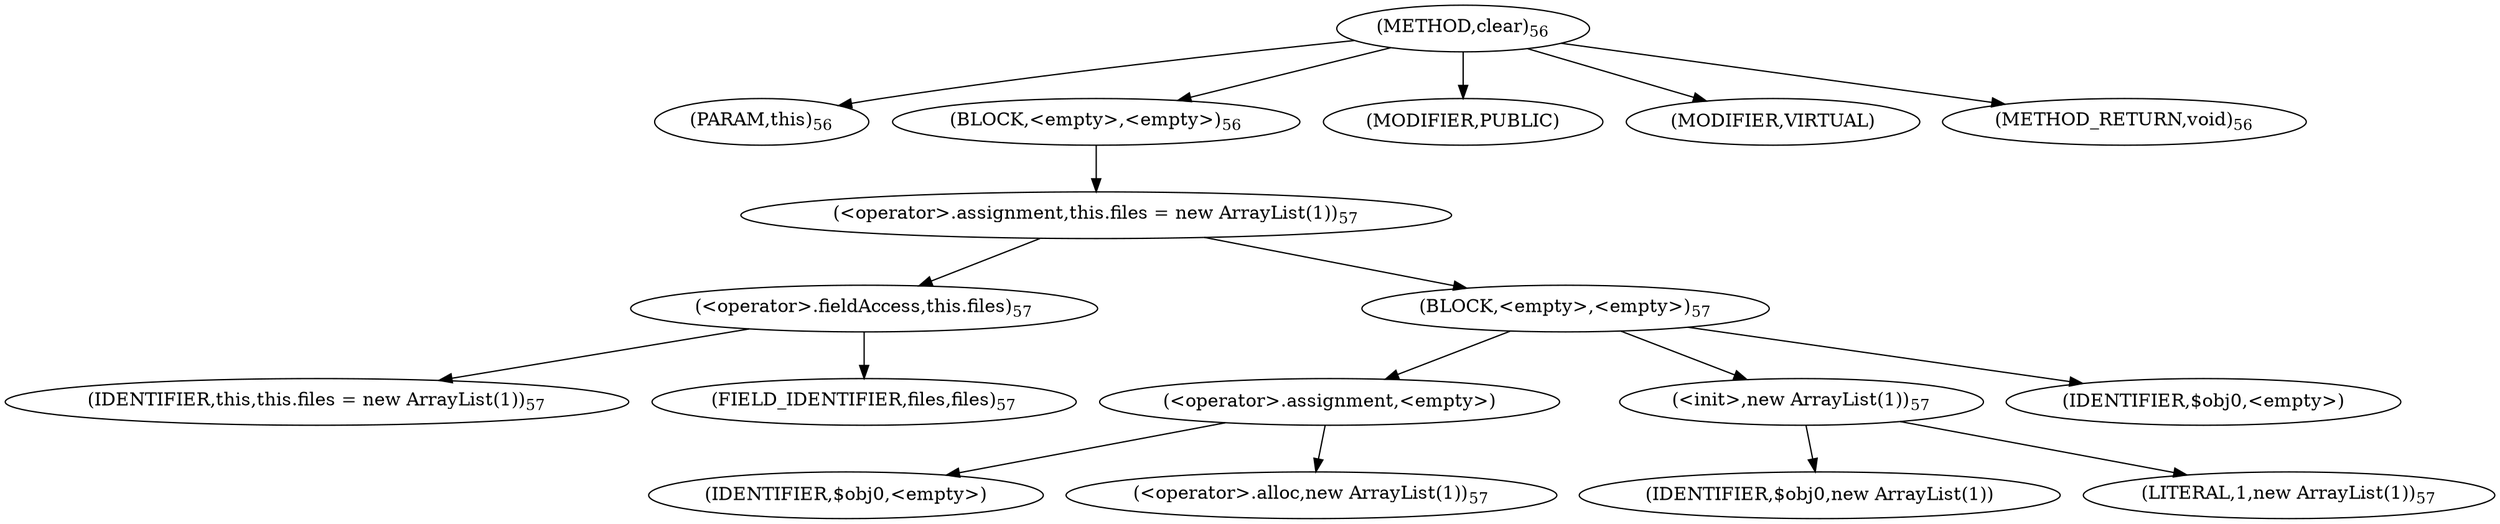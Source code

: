 digraph "clear" {  
"34" [label = <(METHOD,clear)<SUB>56</SUB>> ]
"35" [label = <(PARAM,this)<SUB>56</SUB>> ]
"36" [label = <(BLOCK,&lt;empty&gt;,&lt;empty&gt;)<SUB>56</SUB>> ]
"37" [label = <(&lt;operator&gt;.assignment,this.files = new ArrayList(1))<SUB>57</SUB>> ]
"38" [label = <(&lt;operator&gt;.fieldAccess,this.files)<SUB>57</SUB>> ]
"39" [label = <(IDENTIFIER,this,this.files = new ArrayList(1))<SUB>57</SUB>> ]
"40" [label = <(FIELD_IDENTIFIER,files,files)<SUB>57</SUB>> ]
"41" [label = <(BLOCK,&lt;empty&gt;,&lt;empty&gt;)<SUB>57</SUB>> ]
"42" [label = <(&lt;operator&gt;.assignment,&lt;empty&gt;)> ]
"43" [label = <(IDENTIFIER,$obj0,&lt;empty&gt;)> ]
"44" [label = <(&lt;operator&gt;.alloc,new ArrayList(1))<SUB>57</SUB>> ]
"45" [label = <(&lt;init&gt;,new ArrayList(1))<SUB>57</SUB>> ]
"46" [label = <(IDENTIFIER,$obj0,new ArrayList(1))> ]
"47" [label = <(LITERAL,1,new ArrayList(1))<SUB>57</SUB>> ]
"48" [label = <(IDENTIFIER,$obj0,&lt;empty&gt;)> ]
"49" [label = <(MODIFIER,PUBLIC)> ]
"50" [label = <(MODIFIER,VIRTUAL)> ]
"51" [label = <(METHOD_RETURN,void)<SUB>56</SUB>> ]
  "34" -> "35" 
  "34" -> "36" 
  "34" -> "49" 
  "34" -> "50" 
  "34" -> "51" 
  "36" -> "37" 
  "37" -> "38" 
  "37" -> "41" 
  "38" -> "39" 
  "38" -> "40" 
  "41" -> "42" 
  "41" -> "45" 
  "41" -> "48" 
  "42" -> "43" 
  "42" -> "44" 
  "45" -> "46" 
  "45" -> "47" 
}
